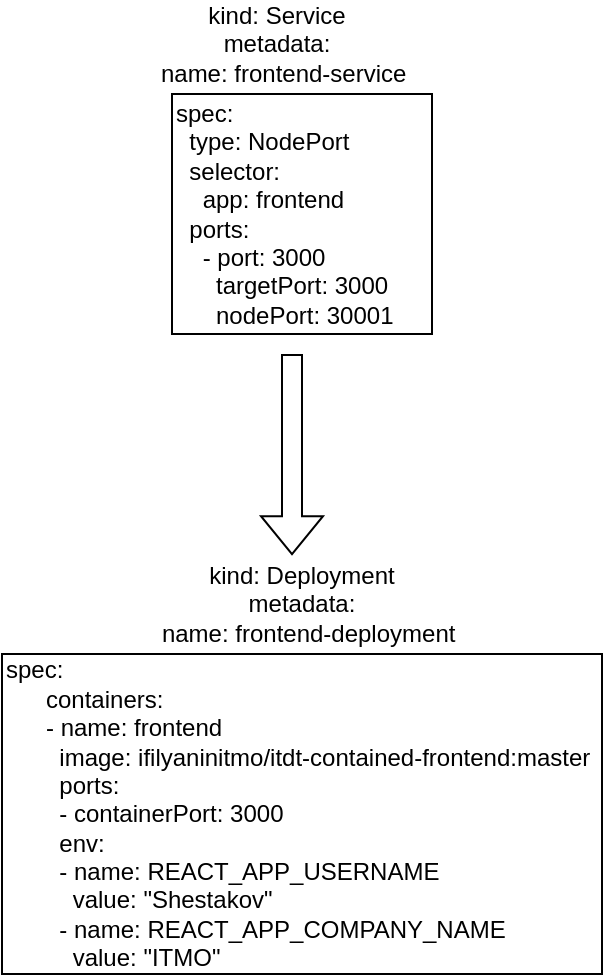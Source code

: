 <mxfile version="25.0.3">
  <diagram name="Страница — 1" id="YUZFAmS85OvTa3SsjpW8">
    <mxGraphModel dx="612" dy="318" grid="1" gridSize="10" guides="1" tooltips="1" connect="1" arrows="1" fold="1" page="1" pageScale="1" pageWidth="827" pageHeight="1169" math="0" shadow="0">
      <root>
        <mxCell id="0" />
        <mxCell id="1" parent="0" />
        <mxCell id="23q1XJBd23syNFzZIGz0-1" value="&lt;div&gt;spec:&lt;/div&gt;&lt;div&gt;&amp;nbsp; type: NodePort&lt;/div&gt;&lt;div&gt;&amp;nbsp; selector:&lt;/div&gt;&lt;div&gt;&amp;nbsp; &amp;nbsp; app: frontend&lt;/div&gt;&lt;div&gt;&amp;nbsp; ports:&lt;/div&gt;&lt;div&gt;&amp;nbsp; &amp;nbsp; - port: 3000&lt;/div&gt;&lt;div&gt;&amp;nbsp; &amp;nbsp; &amp;nbsp; targetPort: 3000&lt;/div&gt;&lt;div&gt;&amp;nbsp; &amp;nbsp; &amp;nbsp; nodePort: 30001&lt;/div&gt;" style="rounded=0;whiteSpace=wrap;html=1;align=left;" vertex="1" parent="1">
          <mxGeometry x="150" y="410" width="130" height="120" as="geometry" />
        </mxCell>
        <mxCell id="23q1XJBd23syNFzZIGz0-2" value="&lt;div&gt;kind: Service&lt;/div&gt;&lt;div&gt;metadata:&lt;/div&gt;&lt;div&gt;&amp;nbsp; name: frontend-service&lt;/div&gt;" style="text;html=1;align=center;verticalAlign=middle;whiteSpace=wrap;rounded=0;" vertex="1" parent="1">
          <mxGeometry x="110" y="370" width="185" height="30" as="geometry" />
        </mxCell>
        <mxCell id="23q1XJBd23syNFzZIGz0-3" value="" style="shape=flexArrow;endArrow=classic;html=1;rounded=0;" edge="1" parent="1">
          <mxGeometry width="50" height="50" relative="1" as="geometry">
            <mxPoint x="210" y="540" as="sourcePoint" />
            <mxPoint x="210" y="640.571" as="targetPoint" />
          </mxGeometry>
        </mxCell>
        <mxCell id="23q1XJBd23syNFzZIGz0-4" value="&lt;div&gt;kind: Deployment&lt;/div&gt;&lt;div&gt;metadata:&lt;/div&gt;&lt;div&gt;&amp;nbsp; name: frontend-deployment&lt;/div&gt;" style="text;html=1;align=center;verticalAlign=middle;whiteSpace=wrap;rounded=0;" vertex="1" parent="1">
          <mxGeometry x="135" y="650" width="160" height="30" as="geometry" />
        </mxCell>
        <mxCell id="23q1XJBd23syNFzZIGz0-5" value="&lt;div&gt;spec:&lt;/div&gt;&lt;div&gt;&amp;nbsp; &amp;nbsp; &amp;nbsp; containers:&lt;/div&gt;&lt;div&gt;&amp;nbsp; &amp;nbsp; &amp;nbsp; - name: frontend&lt;/div&gt;&lt;div&gt;&amp;nbsp; &amp;nbsp; &amp;nbsp; &amp;nbsp; image: ifilyaninitmo/itdt-contained-frontend:master&lt;/div&gt;&lt;div&gt;&amp;nbsp; &amp;nbsp; &amp;nbsp; &amp;nbsp; ports:&lt;/div&gt;&lt;div&gt;&amp;nbsp; &amp;nbsp; &amp;nbsp; &amp;nbsp; - containerPort: 3000&lt;/div&gt;&lt;div&gt;&amp;nbsp; &amp;nbsp; &amp;nbsp; &amp;nbsp; env:&lt;/div&gt;&lt;div&gt;&amp;nbsp; &amp;nbsp; &amp;nbsp; &amp;nbsp; - name: REACT_APP_USERNAME&lt;/div&gt;&lt;div&gt;&amp;nbsp; &amp;nbsp; &amp;nbsp; &amp;nbsp; &amp;nbsp; value: &quot;Shestakov&quot;&lt;/div&gt;&lt;div&gt;&amp;nbsp; &amp;nbsp; &amp;nbsp; &amp;nbsp; - name: REACT_APP_COMPANY_NAME&lt;/div&gt;&lt;div&gt;&amp;nbsp; &amp;nbsp; &amp;nbsp; &amp;nbsp; &amp;nbsp; value: &quot;ITMO&quot;&lt;/div&gt;" style="rounded=0;whiteSpace=wrap;html=1;align=left;" vertex="1" parent="1">
          <mxGeometry x="65" y="690" width="300" height="160" as="geometry" />
        </mxCell>
      </root>
    </mxGraphModel>
  </diagram>
</mxfile>
